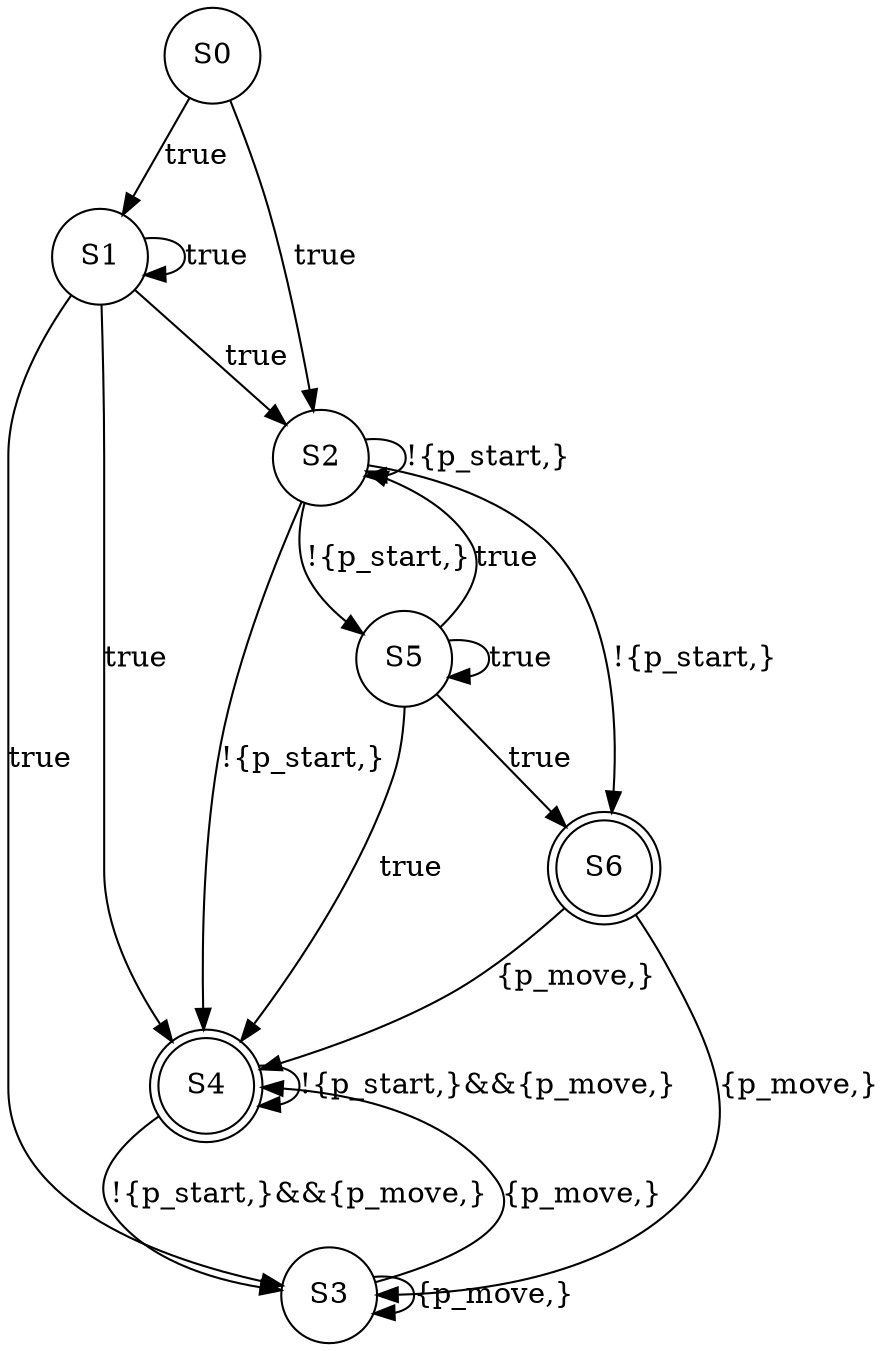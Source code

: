digraph BA {
	S0 [shape=circle]
	S1 [shape=circle]
	S2 [shape=circle]
	S3 [shape=circle]
	S4 [shape=doublecircle]
	S5 [shape=circle]
	S6 [shape=doublecircle]

	S0->S2 [label="true"]
	S0->S1 [label="true"]
	S1->S4 [label="true"]
	S1->S2 [label="true"]
	S1->S3 [label="true"]
	S1->S1 [label="true"]
	S2->S4 [label="!{p_start,}"]
	S2->S2 [label="!{p_start,}"]
	S2->S6 [label="!{p_start,}"]
	S2->S5 [label="!{p_start,}"]
	S3->S4 [label="{p_move,}"]
	S3->S3 [label="{p_move,}"]
	S4->S4 [label="!{p_start,}&&{p_move,}"]
	S4->S3 [label="!{p_start,}&&{p_move,}"]
	S5->S4 [label="true"]
	S5->S2 [label="true"]
	S5->S6 [label="true"]
	S5->S5 [label="true"]
	S6->S4 [label="{p_move,}"]
	S6->S3 [label="{p_move,}"]
}
